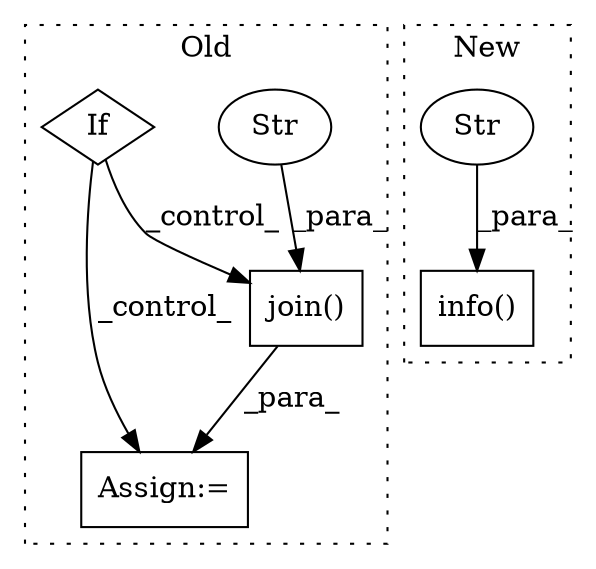 digraph G {
subgraph cluster0 {
1 [label="join()" a="75" s="3163,3196" l="9,1" shape="box"];
4 [label="Assign:=" a="68" s="3160" l="3" shape="box"];
5 [label="Str" a="66" s="3181" l="5" shape="ellipse"];
6 [label="If" a="96" s="2899" l="3" shape="diamond"];
label = "Old";
style="dotted";
}
subgraph cluster1 {
2 [label="info()" a="75" s="3233,3283" l="9,1" shape="box"];
3 [label="Str" a="66" s="3242" l="41" shape="ellipse"];
label = "New";
style="dotted";
}
1 -> 4 [label="_para_"];
3 -> 2 [label="_para_"];
5 -> 1 [label="_para_"];
6 -> 1 [label="_control_"];
6 -> 4 [label="_control_"];
}